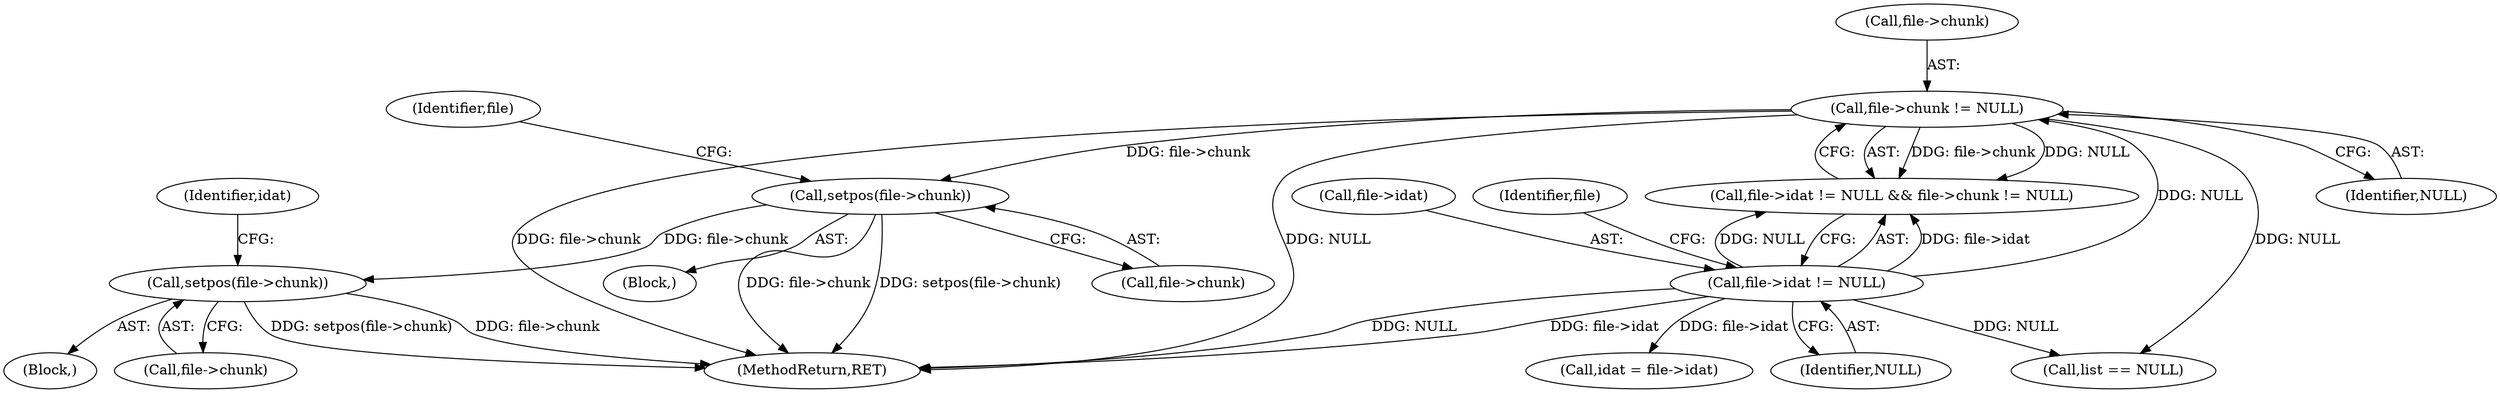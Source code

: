digraph "0_Android_9d4853418ab2f754c2b63e091c29c5529b8b86ca_171@pointer" {
"1000239" [label="(Call,setpos(file->chunk))"];
"1000192" [label="(Call,setpos(file->chunk))"];
"1000125" [label="(Call,file->chunk != NULL)"];
"1000120" [label="(Call,file->idat != NULL)"];
"1000125" [label="(Call,file->chunk != NULL)"];
"1000198" [label="(Identifier,file)"];
"1000119" [label="(Call,file->idat != NULL && file->chunk != NULL)"];
"1000193" [label="(Call,file->chunk)"];
"1000129" [label="(Identifier,NULL)"];
"1000240" [label="(Call,file->chunk)"];
"1000200" [label="(Block,)"];
"1000120" [label="(Call,file->idat != NULL)"];
"1000296" [label="(MethodReturn,RET)"];
"1000126" [label="(Call,file->chunk)"];
"1000192" [label="(Call,setpos(file->chunk))"];
"1000151" [label="(Call,list == NULL)"];
"1000121" [label="(Call,file->idat)"];
"1000243" [label="(Call,idat = file->idat)"];
"1000127" [label="(Identifier,file)"];
"1000239" [label="(Call,setpos(file->chunk))"];
"1000116" [label="(Block,)"];
"1000244" [label="(Identifier,idat)"];
"1000124" [label="(Identifier,NULL)"];
"1000239" -> "1000200"  [label="AST: "];
"1000239" -> "1000240"  [label="CFG: "];
"1000240" -> "1000239"  [label="AST: "];
"1000244" -> "1000239"  [label="CFG: "];
"1000239" -> "1000296"  [label="DDG: setpos(file->chunk)"];
"1000239" -> "1000296"  [label="DDG: file->chunk"];
"1000192" -> "1000239"  [label="DDG: file->chunk"];
"1000192" -> "1000116"  [label="AST: "];
"1000192" -> "1000193"  [label="CFG: "];
"1000193" -> "1000192"  [label="AST: "];
"1000198" -> "1000192"  [label="CFG: "];
"1000192" -> "1000296"  [label="DDG: file->chunk"];
"1000192" -> "1000296"  [label="DDG: setpos(file->chunk)"];
"1000125" -> "1000192"  [label="DDG: file->chunk"];
"1000125" -> "1000119"  [label="AST: "];
"1000125" -> "1000129"  [label="CFG: "];
"1000126" -> "1000125"  [label="AST: "];
"1000129" -> "1000125"  [label="AST: "];
"1000119" -> "1000125"  [label="CFG: "];
"1000125" -> "1000296"  [label="DDG: file->chunk"];
"1000125" -> "1000296"  [label="DDG: NULL"];
"1000125" -> "1000119"  [label="DDG: file->chunk"];
"1000125" -> "1000119"  [label="DDG: NULL"];
"1000120" -> "1000125"  [label="DDG: NULL"];
"1000125" -> "1000151"  [label="DDG: NULL"];
"1000120" -> "1000119"  [label="AST: "];
"1000120" -> "1000124"  [label="CFG: "];
"1000121" -> "1000120"  [label="AST: "];
"1000124" -> "1000120"  [label="AST: "];
"1000127" -> "1000120"  [label="CFG: "];
"1000119" -> "1000120"  [label="CFG: "];
"1000120" -> "1000296"  [label="DDG: file->idat"];
"1000120" -> "1000296"  [label="DDG: NULL"];
"1000120" -> "1000119"  [label="DDG: file->idat"];
"1000120" -> "1000119"  [label="DDG: NULL"];
"1000120" -> "1000151"  [label="DDG: NULL"];
"1000120" -> "1000243"  [label="DDG: file->idat"];
}
